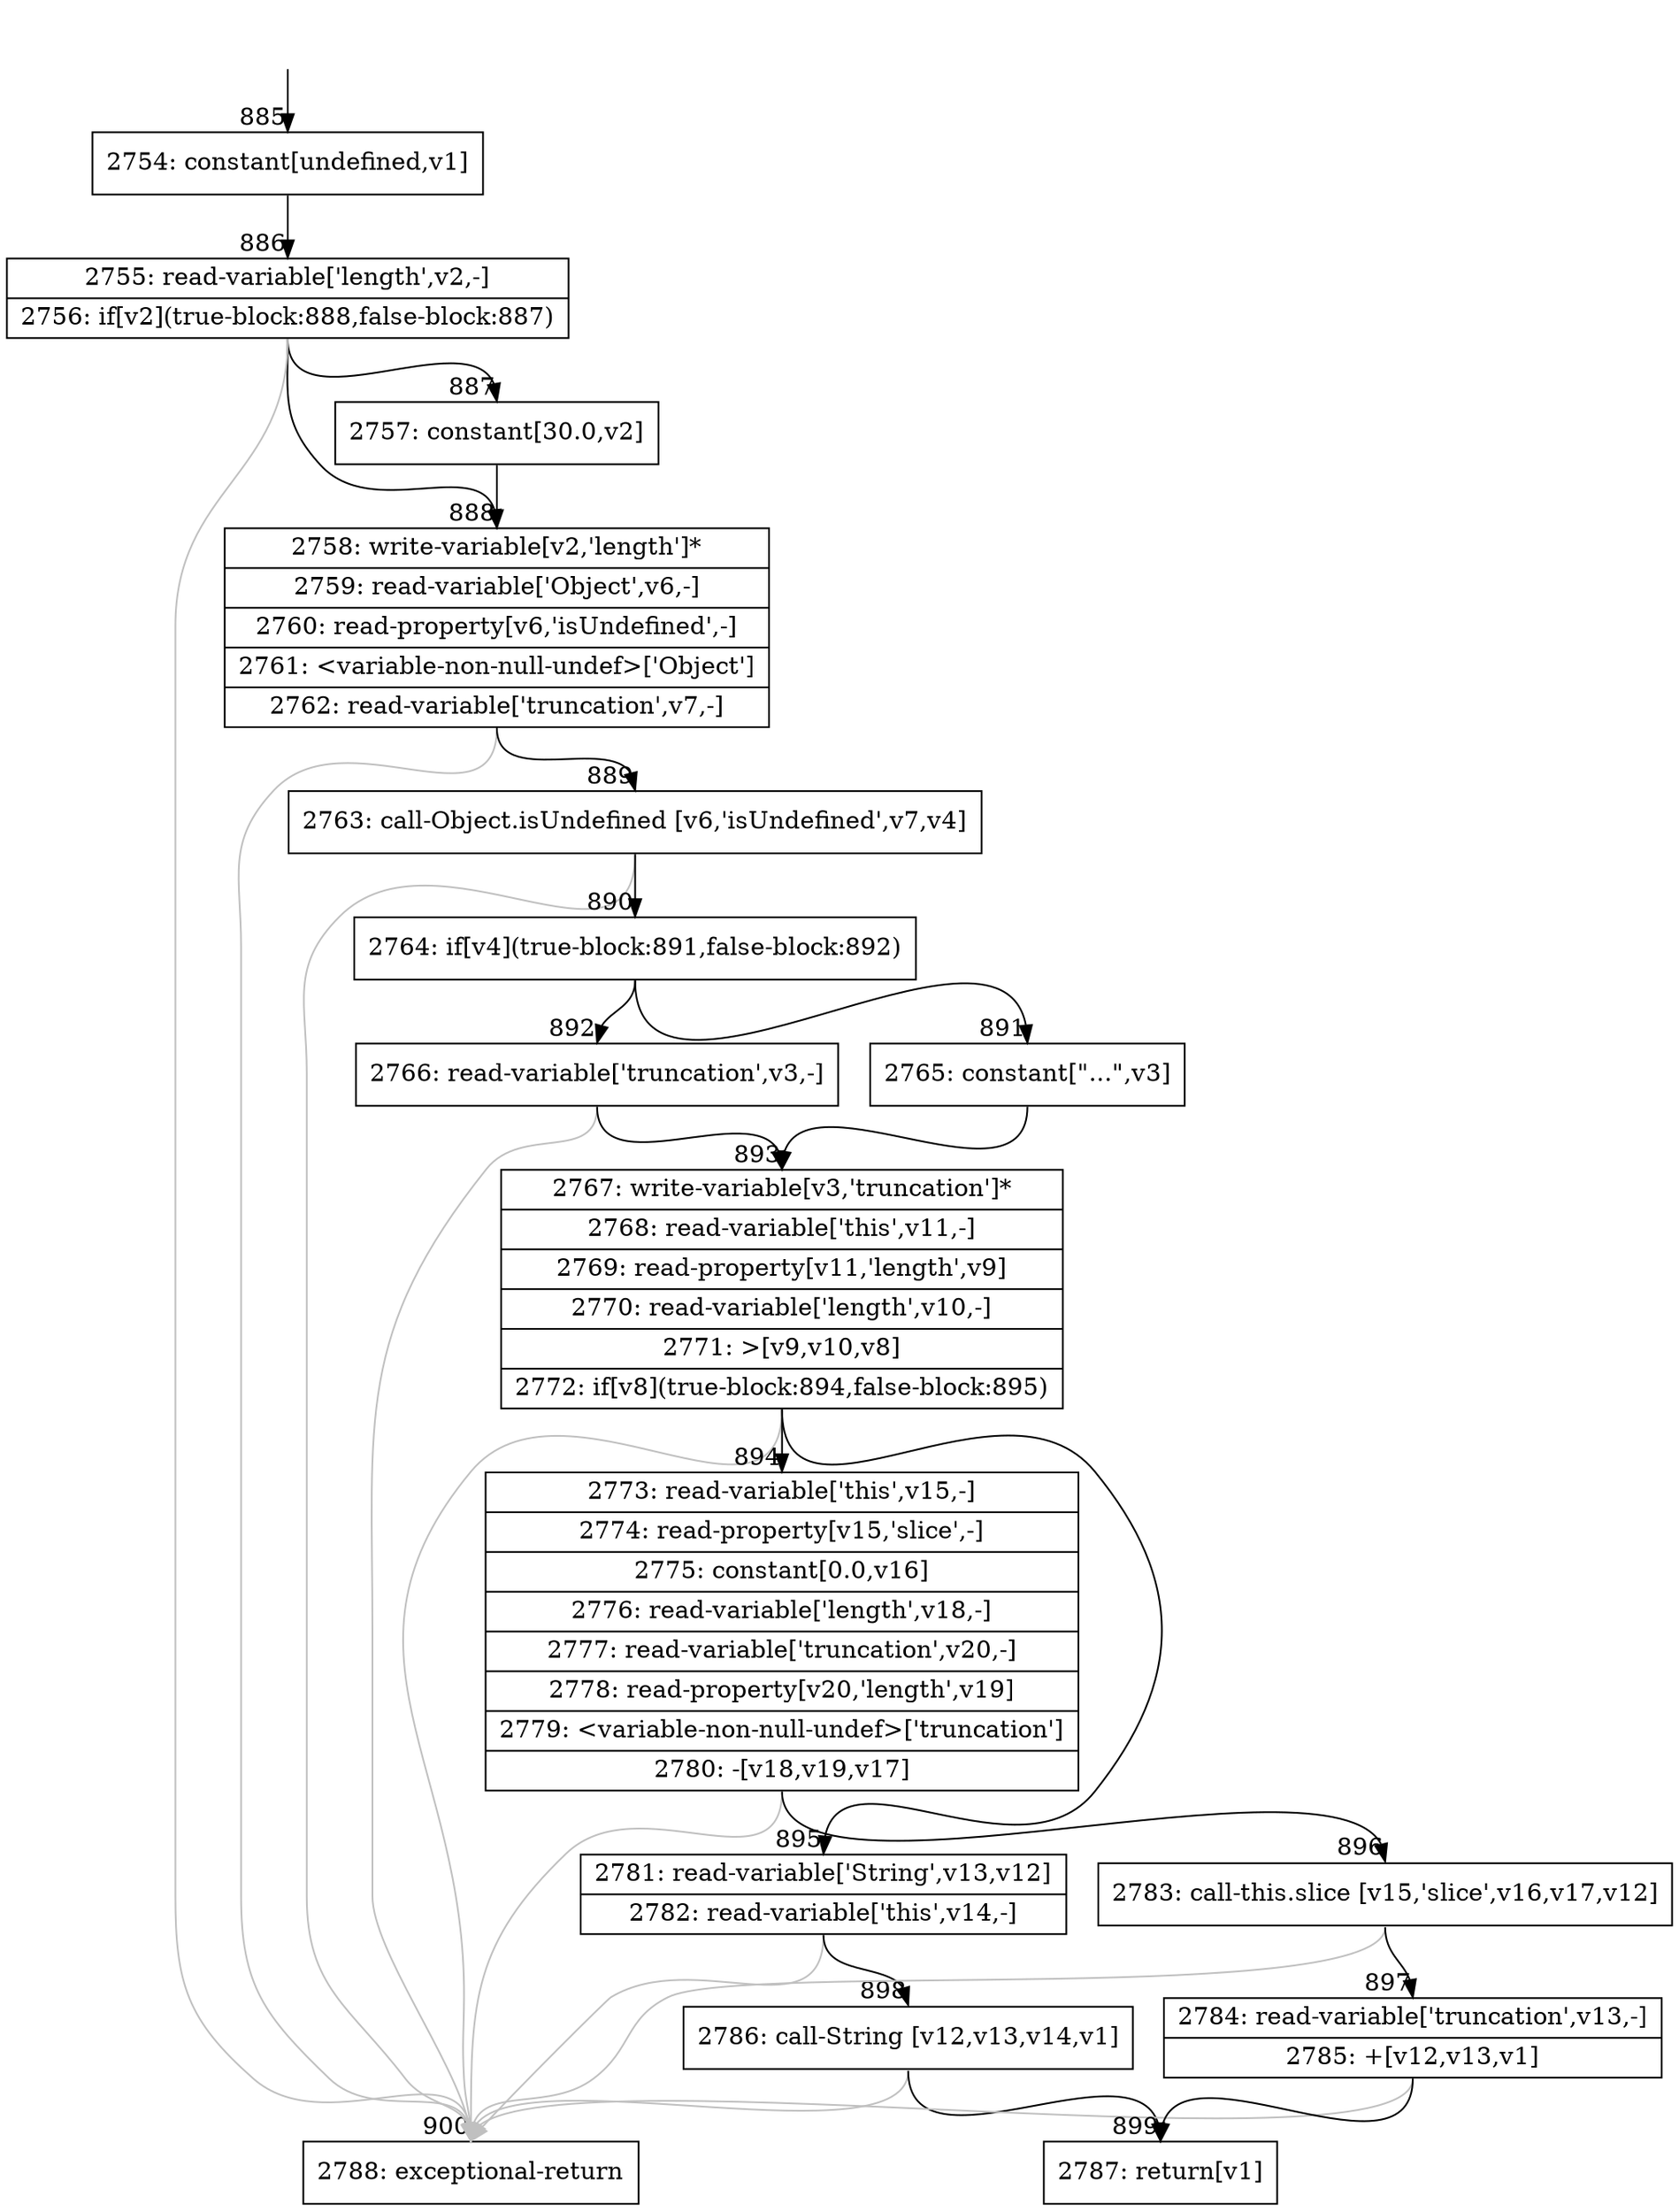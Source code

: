 digraph {
rankdir="TD"
BB_entry75[shape=none,label=""];
BB_entry75 -> BB885 [tailport=s, headport=n, headlabel="    885"]
BB885 [shape=record label="{2754: constant[undefined,v1]}" ] 
BB885 -> BB886 [tailport=s, headport=n, headlabel="      886"]
BB886 [shape=record label="{2755: read-variable['length',v2,-]|2756: if[v2](true-block:888,false-block:887)}" ] 
BB886 -> BB888 [tailport=s, headport=n, headlabel="      888"]
BB886 -> BB887 [tailport=s, headport=n, headlabel="      887"]
BB886 -> BB900 [tailport=s, headport=n, color=gray, headlabel="      900"]
BB887 [shape=record label="{2757: constant[30.0,v2]}" ] 
BB887 -> BB888 [tailport=s, headport=n]
BB888 [shape=record label="{2758: write-variable[v2,'length']*|2759: read-variable['Object',v6,-]|2760: read-property[v6,'isUndefined',-]|2761: \<variable-non-null-undef\>['Object']|2762: read-variable['truncation',v7,-]}" ] 
BB888 -> BB889 [tailport=s, headport=n, headlabel="      889"]
BB888 -> BB900 [tailport=s, headport=n, color=gray]
BB889 [shape=record label="{2763: call-Object.isUndefined [v6,'isUndefined',v7,v4]}" ] 
BB889 -> BB890 [tailport=s, headport=n, headlabel="      890"]
BB889 -> BB900 [tailport=s, headport=n, color=gray]
BB890 [shape=record label="{2764: if[v4](true-block:891,false-block:892)}" ] 
BB890 -> BB891 [tailport=s, headport=n, headlabel="      891"]
BB890 -> BB892 [tailport=s, headport=n, headlabel="      892"]
BB891 [shape=record label="{2765: constant[\"...\",v3]}" ] 
BB891 -> BB893 [tailport=s, headport=n, headlabel="      893"]
BB892 [shape=record label="{2766: read-variable['truncation',v3,-]}" ] 
BB892 -> BB893 [tailport=s, headport=n]
BB892 -> BB900 [tailport=s, headport=n, color=gray]
BB893 [shape=record label="{2767: write-variable[v3,'truncation']*|2768: read-variable['this',v11,-]|2769: read-property[v11,'length',v9]|2770: read-variable['length',v10,-]|2771: \>[v9,v10,v8]|2772: if[v8](true-block:894,false-block:895)}" ] 
BB893 -> BB894 [tailport=s, headport=n, headlabel="      894"]
BB893 -> BB895 [tailport=s, headport=n, headlabel="      895"]
BB893 -> BB900 [tailport=s, headport=n, color=gray]
BB894 [shape=record label="{2773: read-variable['this',v15,-]|2774: read-property[v15,'slice',-]|2775: constant[0.0,v16]|2776: read-variable['length',v18,-]|2777: read-variable['truncation',v20,-]|2778: read-property[v20,'length',v19]|2779: \<variable-non-null-undef\>['truncation']|2780: -[v18,v19,v17]}" ] 
BB894 -> BB896 [tailport=s, headport=n, headlabel="      896"]
BB894 -> BB900 [tailport=s, headport=n, color=gray]
BB895 [shape=record label="{2781: read-variable['String',v13,v12]|2782: read-variable['this',v14,-]}" ] 
BB895 -> BB898 [tailport=s, headport=n, headlabel="      898"]
BB895 -> BB900 [tailport=s, headport=n, color=gray]
BB896 [shape=record label="{2783: call-this.slice [v15,'slice',v16,v17,v12]}" ] 
BB896 -> BB897 [tailport=s, headport=n, headlabel="      897"]
BB896 -> BB900 [tailport=s, headport=n, color=gray]
BB897 [shape=record label="{2784: read-variable['truncation',v13,-]|2785: +[v12,v13,v1]}" ] 
BB897 -> BB899 [tailport=s, headport=n, headlabel="      899"]
BB897 -> BB900 [tailport=s, headport=n, color=gray]
BB898 [shape=record label="{2786: call-String [v12,v13,v14,v1]}" ] 
BB898 -> BB899 [tailport=s, headport=n]
BB898 -> BB900 [tailport=s, headport=n, color=gray]
BB899 [shape=record label="{2787: return[v1]}" ] 
BB900 [shape=record label="{2788: exceptional-return}" ] 
//#$~ 616
}
